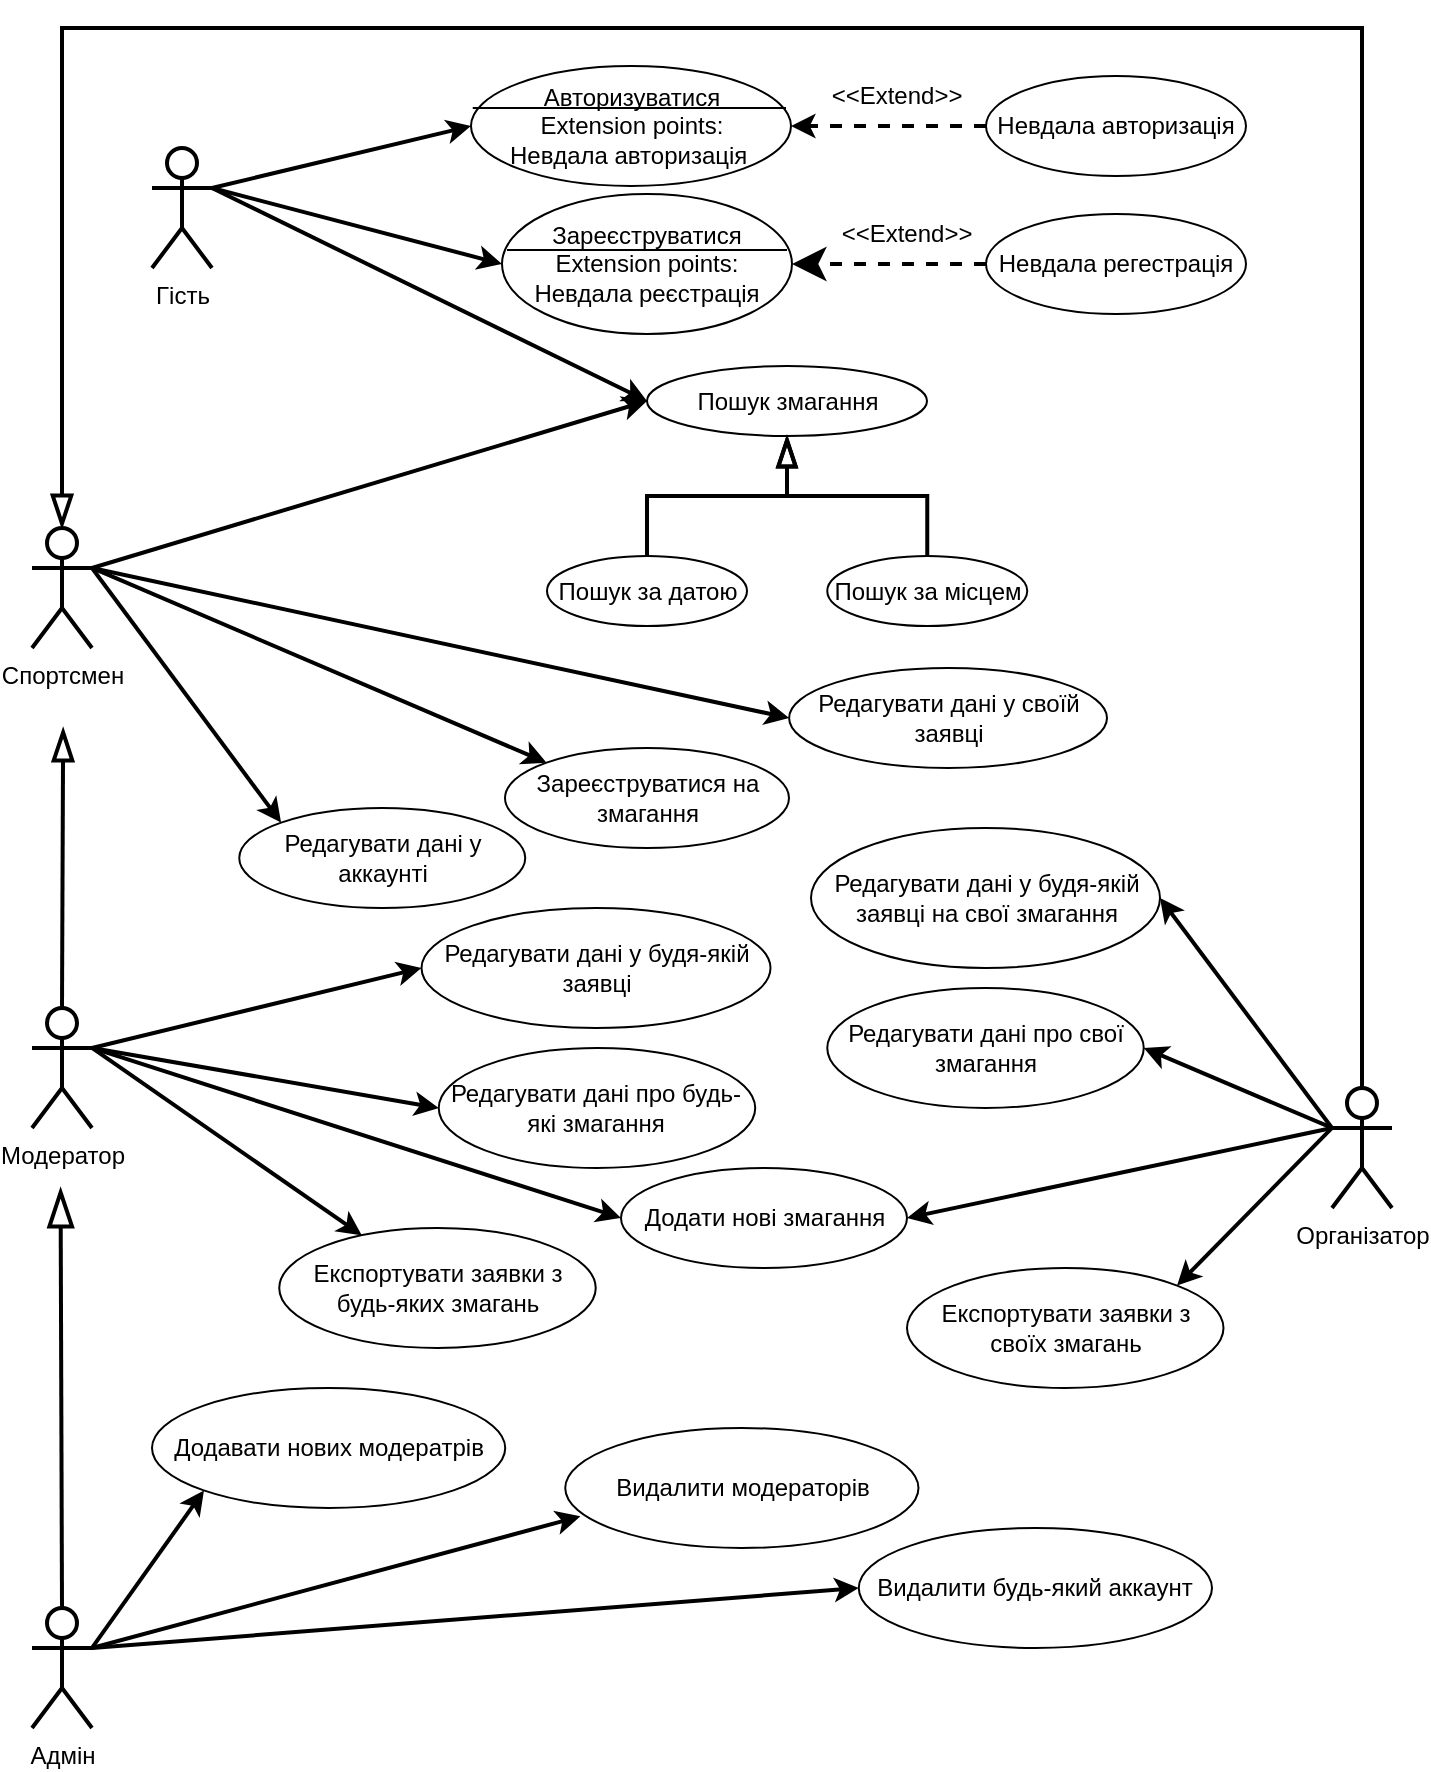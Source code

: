 <mxfile version="13.0.3" type="device"><diagram name="Page-1" id="0783ab3e-0a74-02c8-0abd-f7b4e66b4bec"><mxGraphModel dx="488" dy="286" grid="1" gridSize="10" guides="1" tooltips="1" connect="1" arrows="1" fold="1" page="1" pageScale="1" pageWidth="850" pageHeight="1100" background="#ffffff" math="0" shadow="0"><root><mxCell id="0"/><mxCell id="1" parent="0"/><mxCell id="4IIaiqj3PVOUsH7O2AR6-32" style="edgeStyle=none;rounded=0;orthogonalLoop=1;jettySize=auto;html=1;exitX=1;exitY=0.333;exitDx=0;exitDy=0;exitPerimeter=0;endArrow=classic;endFill=1;endSize=6;strokeWidth=2;entryX=0;entryY=0.5;entryDx=0;entryDy=0;" parent="1" source="4IIaiqj3PVOUsH7O2AR6-1" target="4IIaiqj3PVOUsH7O2AR6-7" edge="1"><mxGeometry relative="1" as="geometry"><mxPoint x="390" y="298" as="targetPoint"/></mxGeometry></mxCell><mxCell id="4IIaiqj3PVOUsH7O2AR6-1" value="Гість" style="shape=umlActor;verticalLabelPosition=bottom;labelBackgroundColor=#ffffff;verticalAlign=top;html=1;outlineConnect=0;strokeWidth=2;" parent="1" vertex="1"><mxGeometry x="140" y="240" width="30" height="60" as="geometry"/></mxCell><mxCell id="4IIaiqj3PVOUsH7O2AR6-7" value="Пошук змагання" style="ellipse;whiteSpace=wrap;html=1;" parent="1" vertex="1"><mxGeometry x="387.5" y="349" width="140" height="35" as="geometry"/></mxCell><mxCell id="4IIaiqj3PVOUsH7O2AR6-46" style="edgeStyle=none;rounded=0;orthogonalLoop=1;jettySize=auto;html=1;exitX=0;exitY=0.333;exitDx=0;exitDy=0;exitPerimeter=0;entryX=1;entryY=0.5;entryDx=0;entryDy=0;endArrow=classic;endFill=1;endSize=6;strokeWidth=2;" parent="1" source="4IIaiqj3PVOUsH7O2AR6-11" target="4IIaiqj3PVOUsH7O2AR6-45" edge="1"><mxGeometry relative="1" as="geometry"/></mxCell><mxCell id="4IIaiqj3PVOUsH7O2AR6-57" style="edgeStyle=none;rounded=0;orthogonalLoop=1;jettySize=auto;html=1;exitX=0;exitY=0.333;exitDx=0;exitDy=0;exitPerimeter=0;entryX=1;entryY=0.5;entryDx=0;entryDy=0;endArrow=classic;endFill=1;endSize=6;strokeWidth=2;" parent="1" source="4IIaiqj3PVOUsH7O2AR6-11" target="4IIaiqj3PVOUsH7O2AR6-56" edge="1"><mxGeometry relative="1" as="geometry"/></mxCell><mxCell id="4IIaiqj3PVOUsH7O2AR6-59" style="edgeStyle=none;rounded=0;orthogonalLoop=1;jettySize=auto;html=1;entryX=1;entryY=0.5;entryDx=0;entryDy=0;endArrow=classic;endFill=1;endSize=6;strokeWidth=2;exitX=0;exitY=0.333;exitDx=0;exitDy=0;exitPerimeter=0;" parent="1" source="4IIaiqj3PVOUsH7O2AR6-11" target="4IIaiqj3PVOUsH7O2AR6-58" edge="1"><mxGeometry relative="1" as="geometry"><mxPoint x="730" y="680" as="sourcePoint"/></mxGeometry></mxCell><mxCell id="4IIaiqj3PVOUsH7O2AR6-87" style="edgeStyle=elbowEdgeStyle;rounded=0;orthogonalLoop=1;jettySize=auto;html=1;exitX=0.5;exitY=0;exitDx=0;exitDy=0;exitPerimeter=0;endArrow=blockThin;endFill=0;endSize=12;strokeWidth=2;entryX=0.5;entryY=0;entryDx=0;entryDy=0;entryPerimeter=0;elbow=vertical;" parent="1" source="4IIaiqj3PVOUsH7O2AR6-11" target="4IIaiqj3PVOUsH7O2AR6-48" edge="1"><mxGeometry relative="1" as="geometry"><mxPoint x="745.571" y="590" as="targetPoint"/><Array as="points"><mxPoint x="470" y="180"/><mxPoint x="350" y="10"/><mxPoint x="400" y="160"/></Array></mxGeometry></mxCell><mxCell id="4IIaiqj3PVOUsH7O2AR6-90" style="edgeStyle=none;rounded=0;orthogonalLoop=1;jettySize=auto;html=1;exitX=0;exitY=0.333;exitDx=0;exitDy=0;exitPerimeter=0;entryX=1;entryY=0;entryDx=0;entryDy=0;endArrow=classic;endFill=1;endSize=6;strokeWidth=2;" parent="1" source="4IIaiqj3PVOUsH7O2AR6-11" target="4IIaiqj3PVOUsH7O2AR6-89" edge="1"><mxGeometry relative="1" as="geometry"/></mxCell><mxCell id="4IIaiqj3PVOUsH7O2AR6-11" value="Організатор" style="shape=umlActor;verticalLabelPosition=bottom;labelBackgroundColor=#ffffff;verticalAlign=top;html=1;strokeWidth=2;" parent="1" vertex="1"><mxGeometry x="730" y="710" width="30" height="60" as="geometry"/></mxCell><mxCell id="4IIaiqj3PVOUsH7O2AR6-30" style="rounded=0;orthogonalLoop=1;jettySize=auto;elbow=vertical;html=1;exitX=1;exitY=0.333;exitDx=0;exitDy=0;exitPerimeter=0;endArrow=classic;endFill=1;endSize=6;strokeWidth=2;entryX=0;entryY=0.5;entryDx=0;entryDy=0;" parent="1" source="4IIaiqj3PVOUsH7O2AR6-48" target="4IIaiqj3PVOUsH7O2AR6-7" edge="1"><mxGeometry relative="1" as="geometry"><mxPoint x="300" y="210" as="targetPoint"/></mxGeometry></mxCell><mxCell id="4IIaiqj3PVOUsH7O2AR6-36" style="edgeStyle=none;rounded=0;orthogonalLoop=1;jettySize=auto;html=1;exitX=1;exitY=0.333;exitDx=0;exitDy=0;exitPerimeter=0;entryX=0;entryY=0.5;entryDx=0;entryDy=0;endArrow=classic;endFill=1;endSize=6;strokeWidth=2;" parent="1" source="4IIaiqj3PVOUsH7O2AR6-1" target="4IIaiqj3PVOUsH7O2AR6-34" edge="1"><mxGeometry relative="1" as="geometry"/></mxCell><mxCell id="4IIaiqj3PVOUsH7O2AR6-43" style="edgeStyle=none;rounded=0;orthogonalLoop=1;jettySize=auto;html=1;exitX=1;exitY=0.333;exitDx=0;exitDy=0;exitPerimeter=0;entryX=0;entryY=0;entryDx=0;entryDy=0;endArrow=classic;endFill=1;endSize=6;strokeWidth=2;" parent="1" source="4IIaiqj3PVOUsH7O2AR6-48" target="4IIaiqj3PVOUsH7O2AR6-37" edge="1"><mxGeometry relative="1" as="geometry"/></mxCell><mxCell id="4IIaiqj3PVOUsH7O2AR6-47" style="edgeStyle=none;rounded=0;orthogonalLoop=1;jettySize=auto;html=1;exitX=1;exitY=0.333;exitDx=0;exitDy=0;exitPerimeter=0;entryX=0;entryY=0.5;entryDx=0;entryDy=0;endArrow=classic;endFill=1;endSize=6;strokeWidth=2;" parent="1" source="4IIaiqj3PVOUsH7O2AR6-12" target="4IIaiqj3PVOUsH7O2AR6-45" edge="1"><mxGeometry relative="1" as="geometry"/></mxCell><mxCell id="4IIaiqj3PVOUsH7O2AR6-67" style="edgeStyle=none;rounded=0;orthogonalLoop=1;jettySize=auto;html=1;exitX=1;exitY=0.333;exitDx=0;exitDy=0;exitPerimeter=0;endArrow=classic;endFill=1;endSize=6;strokeWidth=2;entryX=0;entryY=0.5;entryDx=0;entryDy=0;" parent="1" source="4IIaiqj3PVOUsH7O2AR6-12" target="4IIaiqj3PVOUsH7O2AR6-64" edge="1"><mxGeometry relative="1" as="geometry"><mxPoint x="370" y="780" as="targetPoint"/></mxGeometry></mxCell><mxCell id="4IIaiqj3PVOUsH7O2AR6-68" style="edgeStyle=none;rounded=0;orthogonalLoop=1;jettySize=auto;html=1;exitX=1;exitY=0.333;exitDx=0;exitDy=0;exitPerimeter=0;entryX=0;entryY=0.5;entryDx=0;entryDy=0;endArrow=classic;endFill=1;endSize=6;strokeWidth=2;" parent="1" source="4IIaiqj3PVOUsH7O2AR6-12" target="4IIaiqj3PVOUsH7O2AR6-66" edge="1"><mxGeometry relative="1" as="geometry"/></mxCell><mxCell id="4IIaiqj3PVOUsH7O2AR6-71" style="edgeStyle=none;rounded=0;orthogonalLoop=1;jettySize=auto;html=1;exitX=0.5;exitY=0;exitDx=0;exitDy=0;exitPerimeter=0;endArrow=blockThin;endFill=0;endSize=12;strokeWidth=2;" parent="1" source="4IIaiqj3PVOUsH7O2AR6-12" edge="1"><mxGeometry relative="1" as="geometry"><mxPoint x="95.571" y="530" as="targetPoint"/></mxGeometry></mxCell><mxCell id="4IIaiqj3PVOUsH7O2AR6-92" style="edgeStyle=none;rounded=0;orthogonalLoop=1;jettySize=auto;html=1;exitX=1;exitY=0.333;exitDx=0;exitDy=0;exitPerimeter=0;endArrow=classic;endFill=1;endSize=6;strokeWidth=2;" parent="1" source="4IIaiqj3PVOUsH7O2AR6-12" target="4IIaiqj3PVOUsH7O2AR6-91" edge="1"><mxGeometry relative="1" as="geometry"/></mxCell><mxCell id="4IIaiqj3PVOUsH7O2AR6-12" value="Модератор" style="shape=umlActor;verticalLabelPosition=bottom;labelBackgroundColor=#ffffff;verticalAlign=top;html=1;strokeWidth=2;" parent="1" vertex="1"><mxGeometry x="80" y="670" width="30" height="60" as="geometry"/></mxCell><mxCell id="4IIaiqj3PVOUsH7O2AR6-70" style="edgeStyle=none;rounded=0;orthogonalLoop=1;jettySize=auto;html=1;exitX=1;exitY=0.333;exitDx=0;exitDy=0;exitPerimeter=0;entryX=0;entryY=1;entryDx=0;entryDy=0;endArrow=classic;endFill=1;endSize=6;strokeWidth=2;" parent="1" source="4IIaiqj3PVOUsH7O2AR6-13" target="4IIaiqj3PVOUsH7O2AR6-69" edge="1"><mxGeometry relative="1" as="geometry"/></mxCell><mxCell id="4IIaiqj3PVOUsH7O2AR6-82" style="edgeStyle=none;rounded=0;orthogonalLoop=1;jettySize=auto;html=1;exitX=1;exitY=0.333;exitDx=0;exitDy=0;exitPerimeter=0;entryX=0.043;entryY=0.736;entryDx=0;entryDy=0;endArrow=classic;endFill=1;endSize=6;strokeWidth=2;entryPerimeter=0;" parent="1" source="4IIaiqj3PVOUsH7O2AR6-13" target="4IIaiqj3PVOUsH7O2AR6-81" edge="1"><mxGeometry relative="1" as="geometry"/></mxCell><mxCell id="4IIaiqj3PVOUsH7O2AR6-84" style="edgeStyle=none;rounded=0;orthogonalLoop=1;jettySize=auto;html=1;exitX=1;exitY=0.333;exitDx=0;exitDy=0;exitPerimeter=0;entryX=0;entryY=0.5;entryDx=0;entryDy=0;endArrow=classic;endFill=1;endSize=6;strokeWidth=2;" parent="1" source="4IIaiqj3PVOUsH7O2AR6-13" target="4IIaiqj3PVOUsH7O2AR6-83" edge="1"><mxGeometry relative="1" as="geometry"><mxPoint x="460.0" y="1000" as="targetPoint"/></mxGeometry></mxCell><mxCell id="4IIaiqj3PVOUsH7O2AR6-13" value="Адмін" style="shape=umlActor;verticalLabelPosition=bottom;labelBackgroundColor=#ffffff;verticalAlign=top;html=1;strokeWidth=2;" parent="1" vertex="1"><mxGeometry x="80" y="970" width="30" height="60" as="geometry"/></mxCell><mxCell id="4IIaiqj3PVOUsH7O2AR6-15" value="" style="endArrow=blockThin;html=1;endFill=0;endSize=15;strokeWidth=2;exitX=0.5;exitY=0;exitDx=0;exitDy=0;exitPerimeter=0;" parent="1" source="4IIaiqj3PVOUsH7O2AR6-13" edge="1"><mxGeometry width="50" height="50" relative="1" as="geometry"><mxPoint x="94" y="840" as="sourcePoint"/><mxPoint x="94.29" y="760" as="targetPoint"/></mxGeometry></mxCell><mxCell id="4IIaiqj3PVOUsH7O2AR6-22" style="edgeStyle=none;rounded=0;orthogonalLoop=1;jettySize=auto;html=1;exitX=0;exitY=0.5;exitDx=0;exitDy=0;entryX=1;entryY=0.5;entryDx=0;entryDy=0;endArrow=classic;endFill=1;endSize=11;dashed=1;strokeWidth=2;" parent="1" source="4IIaiqj3PVOUsH7O2AR6-17" target="4IIaiqj3PVOUsH7O2AR6-2" edge="1"><mxGeometry relative="1" as="geometry"/></mxCell><mxCell id="4IIaiqj3PVOUsH7O2AR6-17" value="Невдала регестрація" style="ellipse;whiteSpace=wrap;html=1;" parent="1" vertex="1"><mxGeometry x="557" y="273" width="130" height="50" as="geometry"/></mxCell><mxCell id="4IIaiqj3PVOUsH7O2AR6-20" value="" style="group;strokeWidth=2;" parent="1" vertex="1" connectable="0"><mxGeometry x="315" y="263" width="145" height="70" as="geometry"/></mxCell><mxCell id="4IIaiqj3PVOUsH7O2AR6-2" value="Зареєструватися&lt;br&gt;Extension points:&lt;br&gt;Невдала реєстрація" style="ellipse;whiteSpace=wrap;html=1;" parent="4IIaiqj3PVOUsH7O2AR6-20" vertex="1"><mxGeometry width="145" height="70" as="geometry"/></mxCell><mxCell id="4IIaiqj3PVOUsH7O2AR6-19" value="" style="line;strokeWidth=1;fillColor=none;align=left;verticalAlign=middle;spacingTop=-1;spacingLeft=3;spacingRight=3;rotatable=0;labelPosition=right;points=[];portConstraint=eastwest;" parent="4IIaiqj3PVOUsH7O2AR6-20" vertex="1"><mxGeometry x="2.5" y="24" width="140" height="8" as="geometry"/></mxCell><mxCell id="4IIaiqj3PVOUsH7O2AR6-27" style="edgeStyle=elbowEdgeStyle;rounded=0;orthogonalLoop=1;jettySize=auto;elbow=vertical;html=1;exitX=0.5;exitY=0;exitDx=0;exitDy=0;endArrow=blockThin;endFill=0;endSize=11;strokeWidth=2;entryX=0.5;entryY=1;entryDx=0;entryDy=0;" parent="1" source="4IIaiqj3PVOUsH7O2AR6-24" target="4IIaiqj3PVOUsH7O2AR6-7" edge="1"><mxGeometry relative="1" as="geometry"><mxPoint x="450" y="379" as="targetPoint"/></mxGeometry></mxCell><mxCell id="4IIaiqj3PVOUsH7O2AR6-24" value="Пошук за датою" style="ellipse;whiteSpace=wrap;html=1;" parent="1" vertex="1"><mxGeometry x="337.5" y="444" width="100" height="35" as="geometry"/></mxCell><mxCell id="4IIaiqj3PVOUsH7O2AR6-28" style="edgeStyle=elbowEdgeStyle;rounded=0;orthogonalLoop=1;jettySize=auto;elbow=vertical;html=1;exitX=0.5;exitY=0;exitDx=0;exitDy=0;endArrow=blockThin;endFill=0;endSize=11;strokeWidth=2;entryX=0.5;entryY=1;entryDx=0;entryDy=0;" parent="1" source="4IIaiqj3PVOUsH7O2AR6-25" target="4IIaiqj3PVOUsH7O2AR6-7" edge="1"><mxGeometry relative="1" as="geometry"><mxPoint x="450" y="389" as="targetPoint"/></mxGeometry></mxCell><mxCell id="4IIaiqj3PVOUsH7O2AR6-25" value="Пошук за місцем" style="ellipse;whiteSpace=wrap;html=1;" parent="1" vertex="1"><mxGeometry x="477.63" y="444" width="100" height="35" as="geometry"/></mxCell><mxCell id="4IIaiqj3PVOUsH7O2AR6-29" value="" style="endArrow=classic;html=1;strokeWidth=2;entryX=0;entryY=0.5;entryDx=0;entryDy=0;exitX=1;exitY=0.333;exitDx=0;exitDy=0;exitPerimeter=0;" parent="1" source="4IIaiqj3PVOUsH7O2AR6-1" target="4IIaiqj3PVOUsH7O2AR6-2" edge="1"><mxGeometry width="50" height="50" relative="1" as="geometry"><mxPoint x="210" y="190" as="sourcePoint"/><mxPoint x="440" y="280" as="targetPoint"/></mxGeometry></mxCell><mxCell id="4IIaiqj3PVOUsH7O2AR6-33" value="&amp;lt;&amp;lt;Extend&amp;gt;&amp;gt;" style="text;html=1;align=center;verticalAlign=middle;resizable=0;points=[];autosize=1;" parent="1" vertex="1"><mxGeometry x="477" y="273" width="80" height="20" as="geometry"/></mxCell><mxCell id="4IIaiqj3PVOUsH7O2AR6-34" value="Авторизуватися&lt;br&gt;Extension points:&lt;br&gt;Невдала авторизація&amp;nbsp;" style="ellipse;whiteSpace=wrap;html=1;" parent="1" vertex="1"><mxGeometry x="299.5" y="199" width="160" height="60" as="geometry"/></mxCell><mxCell id="4IIaiqj3PVOUsH7O2AR6-37" value="Зареєструватися на змагання" style="ellipse;whiteSpace=wrap;html=1;" parent="1" vertex="1"><mxGeometry x="316.5" y="540" width="142" height="50" as="geometry"/></mxCell><mxCell id="4IIaiqj3PVOUsH7O2AR6-40" value="" style="edgeStyle=none;rounded=0;orthogonalLoop=1;jettySize=auto;html=1;endArrow=classic;endFill=1;endSize=6;strokeWidth=2;dashed=1;entryX=1;entryY=0.5;entryDx=0;entryDy=0;" parent="1" source="4IIaiqj3PVOUsH7O2AR6-38" target="4IIaiqj3PVOUsH7O2AR6-34" edge="1"><mxGeometry relative="1" as="geometry"/></mxCell><mxCell id="4IIaiqj3PVOUsH7O2AR6-38" value="Невдала авторизація" style="ellipse;whiteSpace=wrap;html=1;" parent="1" vertex="1"><mxGeometry x="557" y="204" width="130" height="50" as="geometry"/></mxCell><mxCell id="4IIaiqj3PVOUsH7O2AR6-42" value="&amp;lt;&amp;lt;Extend&amp;gt;&amp;gt;" style="text;html=1;align=center;verticalAlign=middle;resizable=0;points=[];autosize=1;" parent="1" vertex="1"><mxGeometry x="472.12" y="204" width="80" height="20" as="geometry"/></mxCell><mxCell id="4IIaiqj3PVOUsH7O2AR6-45" value="Додати нові змагання" style="ellipse;whiteSpace=wrap;html=1;strokeWidth=1;" parent="1" vertex="1"><mxGeometry x="374.5" y="750" width="143" height="50" as="geometry"/></mxCell><mxCell id="4IIaiqj3PVOUsH7O2AR6-54" style="rounded=0;orthogonalLoop=1;jettySize=auto;html=1;exitX=1;exitY=0.333;exitDx=0;exitDy=0;exitPerimeter=0;entryX=0;entryY=0;entryDx=0;entryDy=0;endArrow=classic;endFill=1;endSize=6;strokeWidth=2;" parent="1" source="4IIaiqj3PVOUsH7O2AR6-48" target="4IIaiqj3PVOUsH7O2AR6-52" edge="1"><mxGeometry relative="1" as="geometry"/></mxCell><mxCell id="4IIaiqj3PVOUsH7O2AR6-55" style="edgeStyle=none;rounded=0;orthogonalLoop=1;jettySize=auto;html=1;exitX=1;exitY=0.333;exitDx=0;exitDy=0;exitPerimeter=0;entryX=0;entryY=0.5;entryDx=0;entryDy=0;endArrow=classic;endFill=1;endSize=6;strokeWidth=2;" parent="1" source="4IIaiqj3PVOUsH7O2AR6-48" target="4IIaiqj3PVOUsH7O2AR6-53" edge="1"><mxGeometry relative="1" as="geometry"><mxPoint x="730" y="520" as="sourcePoint"/></mxGeometry></mxCell><mxCell id="4IIaiqj3PVOUsH7O2AR6-48" value="Спортсмен" style="shape=umlActor;verticalLabelPosition=bottom;labelBackgroundColor=#ffffff;verticalAlign=top;html=1;strokeWidth=2;" parent="1" vertex="1"><mxGeometry x="80" y="430" width="30" height="60" as="geometry"/></mxCell><mxCell id="4IIaiqj3PVOUsH7O2AR6-52" value="Редагувати дані у аккаунті" style="ellipse;whiteSpace=wrap;html=1;strokeWidth=1;" parent="1" vertex="1"><mxGeometry x="183.62" y="570" width="143" height="50" as="geometry"/></mxCell><mxCell id="4IIaiqj3PVOUsH7O2AR6-53" value="Редагувати дані у своїй заявці" style="ellipse;whiteSpace=wrap;html=1;strokeWidth=1;" parent="1" vertex="1"><mxGeometry x="458.56" y="500" width="158.94" height="50" as="geometry"/></mxCell><mxCell id="4IIaiqj3PVOUsH7O2AR6-56" value="Редагувати дані у будя-якій заявці на свої змагання" style="ellipse;whiteSpace=wrap;html=1;strokeWidth=1;" parent="1" vertex="1"><mxGeometry x="469.5" y="580" width="174.5" height="70" as="geometry"/></mxCell><mxCell id="4IIaiqj3PVOUsH7O2AR6-58" value="Редагувати дані про свої змагання" style="ellipse;whiteSpace=wrap;html=1;strokeWidth=1;" parent="1" vertex="1"><mxGeometry x="477.63" y="660" width="158.25" height="60" as="geometry"/></mxCell><mxCell id="4IIaiqj3PVOUsH7O2AR6-64" value="Редагувати дані у будя-якій заявці" style="ellipse;whiteSpace=wrap;html=1;strokeWidth=1;" parent="1" vertex="1"><mxGeometry x="274.75" y="620" width="174.5" height="60" as="geometry"/></mxCell><mxCell id="4IIaiqj3PVOUsH7O2AR6-66" value="Редагувати дані про будь-які змагання" style="ellipse;whiteSpace=wrap;html=1;strokeWidth=1;" parent="1" vertex="1"><mxGeometry x="283.37" y="690" width="158.25" height="60" as="geometry"/></mxCell><mxCell id="4IIaiqj3PVOUsH7O2AR6-69" value="Додавати нових модератрів" style="ellipse;whiteSpace=wrap;html=1;strokeWidth=1;" parent="1" vertex="1"><mxGeometry x="140" y="860" width="176.62" height="60" as="geometry"/></mxCell><mxCell id="4IIaiqj3PVOUsH7O2AR6-81" value="Видалити модераторів" style="ellipse;whiteSpace=wrap;html=1;strokeWidth=1;" parent="1" vertex="1"><mxGeometry x="346.62" y="880" width="176.62" height="60" as="geometry"/></mxCell><mxCell id="4IIaiqj3PVOUsH7O2AR6-83" value="Видалити будь-який аккаунт" style="ellipse;whiteSpace=wrap;html=1;strokeWidth=1;" parent="1" vertex="1"><mxGeometry x="493.38" y="930" width="176.62" height="60" as="geometry"/></mxCell><mxCell id="4IIaiqj3PVOUsH7O2AR6-89" value="Експортувати заявки з своїх змагань" style="ellipse;whiteSpace=wrap;html=1;strokeWidth=1;" parent="1" vertex="1"><mxGeometry x="517.5" y="800" width="158.25" height="60" as="geometry"/></mxCell><mxCell id="4IIaiqj3PVOUsH7O2AR6-91" value="Експортувати заявки з будь-яких змагань" style="ellipse;whiteSpace=wrap;html=1;strokeWidth=1;" parent="1" vertex="1"><mxGeometry x="203.62" y="780" width="158.25" height="60" as="geometry"/></mxCell><mxCell id="4IIaiqj3PVOUsH7O2AR6-95" value="" style="line;strokeWidth=1;fillColor=none;align=left;verticalAlign=middle;spacingTop=-1;spacingLeft=3;spacingRight=3;rotatable=0;labelPosition=right;points=[];portConstraint=eastwest;" parent="1" vertex="1"><mxGeometry x="300.37" y="216" width="156.63" height="8" as="geometry"/></mxCell></root></mxGraphModel></diagram></mxfile>